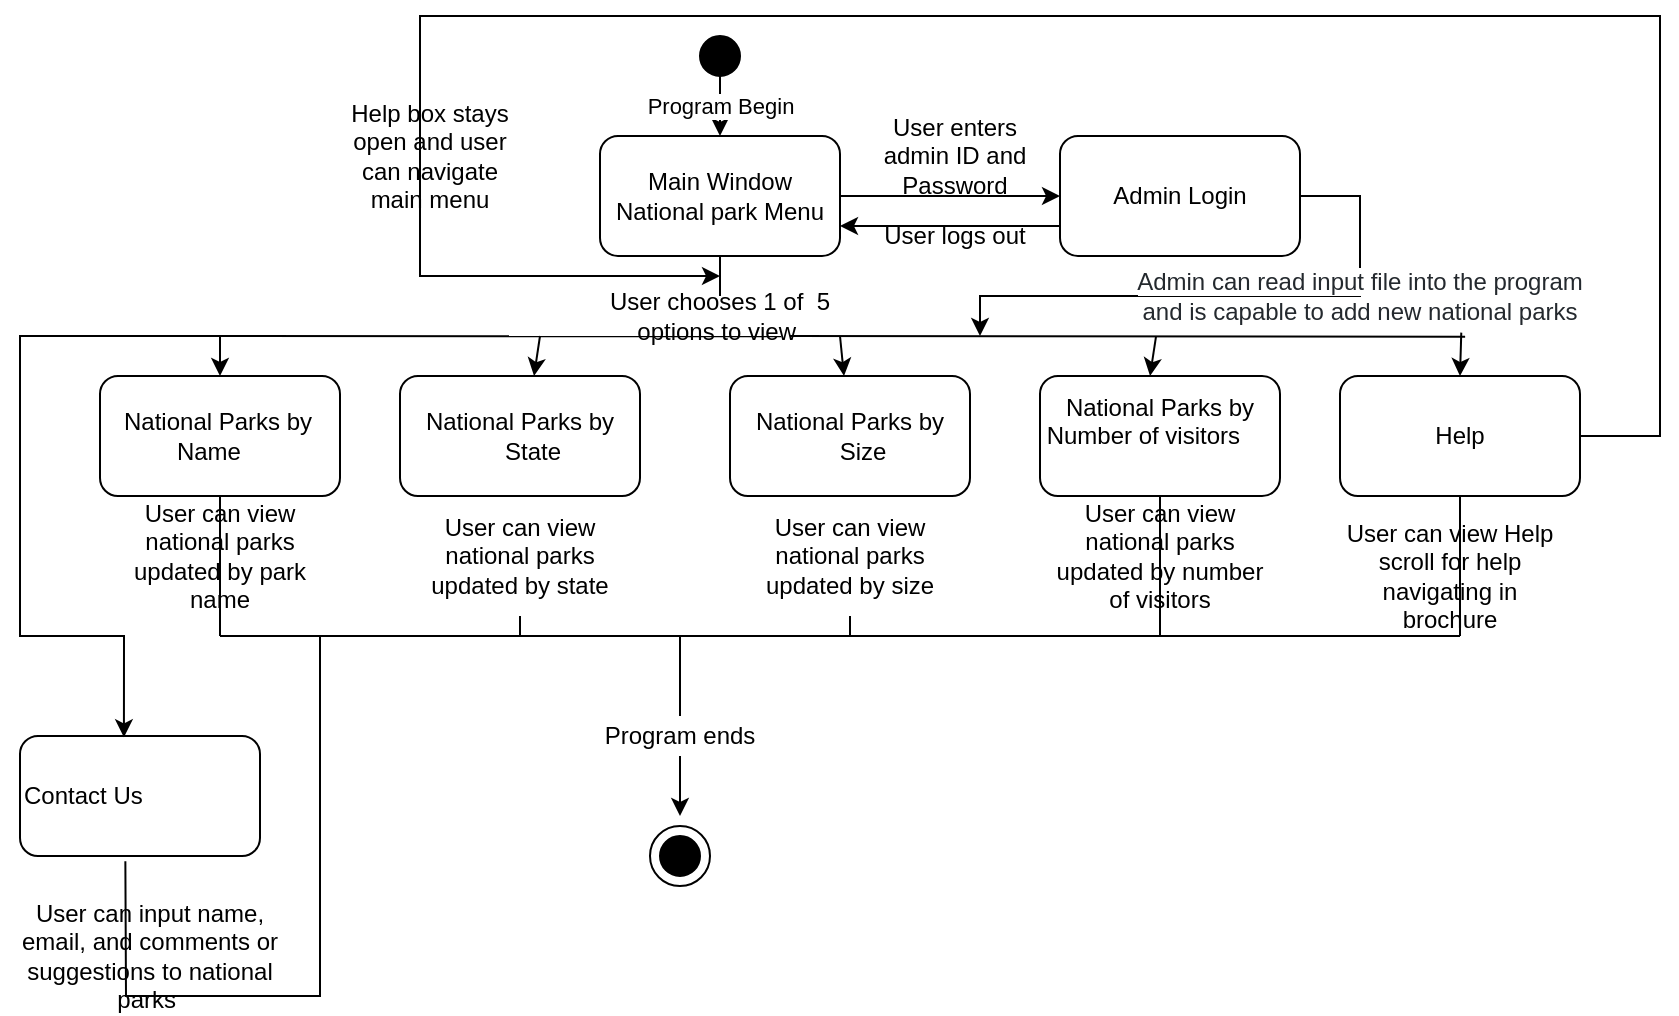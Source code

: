 <mxfile version="13.7.7" type="github">
  <diagram id="R8FwQb0idkxKhGl7eEte" name="Page-1">
    <mxGraphModel dx="782" dy="429" grid="1" gridSize="10" guides="1" tooltips="1" connect="1" arrows="1" fold="1" page="1" pageScale="1" pageWidth="850" pageHeight="1100" math="0" shadow="0">
      <root>
        <mxCell id="0" />
        <mxCell id="1" parent="0" />
        <mxCell id="hHhzZHl6oqhR6jB0dMHu-8" value="" style="endArrow=classic;html=1;exitX=1;exitY=0.5;exitDx=0;exitDy=0;" edge="1" parent="1" source="QrAmCbrqn0bO8yuNC-rT-5">
          <mxGeometry width="50" height="50" relative="1" as="geometry">
            <mxPoint x="420" y="110" as="sourcePoint" />
            <mxPoint x="530" y="100" as="targetPoint" />
          </mxGeometry>
        </mxCell>
        <mxCell id="hHhzZHl6oqhR6jB0dMHu-1" value="User enters admin ID and Password" style="text;html=1;strokeColor=none;fillColor=none;align=center;verticalAlign=middle;whiteSpace=wrap;rounded=0;" vertex="1" parent="1">
          <mxGeometry x="435" y="70" width="85" height="20" as="geometry" />
        </mxCell>
        <mxCell id="QrAmCbrqn0bO8yuNC-rT-1" value="" style="ellipse;whiteSpace=wrap;html=1;aspect=fixed;fillColor=#000000;" parent="1" vertex="1">
          <mxGeometry x="350" y="20" width="20" height="20" as="geometry" />
        </mxCell>
        <mxCell id="QrAmCbrqn0bO8yuNC-rT-5" value="Main Window&lt;br&gt;&lt;div class=&quot;O0&quot; style=&quot;margin-top: 0pt ; margin-bottom: 0pt ; margin-left: 0.38in ; text-indent: -0.38in&quot;&gt;National park Menu&lt;/div&gt;" style="rounded=1;whiteSpace=wrap;html=1;fillColor=none;" parent="1" vertex="1">
          <mxGeometry x="300" y="70" width="120" height="60" as="geometry" />
        </mxCell>
        <mxCell id="QrAmCbrqn0bO8yuNC-rT-12" value="&lt;div class=&quot;O0&quot; style=&quot;margin-top: 0pt ; margin-bottom: 0pt ; margin-left: 0.38in ; text-indent: -0.38in&quot;&gt;National Parks by State&amp;nbsp; &amp;nbsp; &amp;nbsp; &amp;nbsp;&lt;/div&gt;" style="rounded=1;whiteSpace=wrap;html=1;fillColor=none;" parent="1" vertex="1">
          <mxGeometry x="200" y="190" width="120" height="60" as="geometry" />
        </mxCell>
        <mxCell id="QrAmCbrqn0bO8yuNC-rT-13" value="&lt;span style=&quot;text-indent: -36.48px&quot;&gt;National Parks by Number of visitors&amp;nbsp; &amp;nbsp; &amp;nbsp; &amp;nbsp;&lt;/span&gt;" style="rounded=1;whiteSpace=wrap;html=1;fillColor=none;" parent="1" vertex="1">
          <mxGeometry x="520" y="190" width="120" height="60" as="geometry" />
        </mxCell>
        <mxCell id="QrAmCbrqn0bO8yuNC-rT-23" value="" style="endArrow=classic;html=1;exitX=0.5;exitY=1;exitDx=0;exitDy=0;entryX=0.5;entryY=0;entryDx=0;entryDy=0;" parent="1" source="QrAmCbrqn0bO8yuNC-rT-1" target="QrAmCbrqn0bO8yuNC-rT-5" edge="1">
          <mxGeometry relative="1" as="geometry">
            <mxPoint x="340" y="40" as="sourcePoint" />
            <mxPoint x="500" y="40" as="targetPoint" />
          </mxGeometry>
        </mxCell>
        <mxCell id="QrAmCbrqn0bO8yuNC-rT-24" value="Program Begin" style="edgeLabel;resizable=0;html=1;align=center;verticalAlign=middle;" parent="QrAmCbrqn0bO8yuNC-rT-23" connectable="0" vertex="1">
          <mxGeometry relative="1" as="geometry" />
        </mxCell>
        <mxCell id="QrAmCbrqn0bO8yuNC-rT-28" value="" style="endArrow=none;html=1;entryX=0.5;entryY=1;entryDx=0;entryDy=0;" parent="1" target="QrAmCbrqn0bO8yuNC-rT-5" edge="1" source="hHhzZHl6oqhR6jB0dMHu-3">
          <mxGeometry width="50" height="50" relative="1" as="geometry">
            <mxPoint x="360" y="170" as="sourcePoint" />
            <mxPoint x="430" y="200" as="targetPoint" />
          </mxGeometry>
        </mxCell>
        <mxCell id="QrAmCbrqn0bO8yuNC-rT-29" value="" style="endArrow=none;html=1;entryX=0.719;entryY=1.008;entryDx=0;entryDy=0;entryPerimeter=0;exitX=0.75;exitY=1;exitDx=0;exitDy=0;" parent="1" edge="1" target="hHhzZHl6oqhR6jB0dMHu-36" source="hHhzZHl6oqhR6jB0dMHu-3">
          <mxGeometry width="50" height="50" relative="1" as="geometry">
            <mxPoint x="200" y="170" as="sourcePoint" />
            <mxPoint x="540" y="170" as="targetPoint" />
            <Array as="points" />
          </mxGeometry>
        </mxCell>
        <mxCell id="QrAmCbrqn0bO8yuNC-rT-11" value="&lt;div class=&quot;O0&quot; style=&quot;margin-top: 0pt ; margin-bottom: 0pt ; margin-left: 0.38in ; text-indent: -0.38in&quot;&gt;&amp;nbsp; &amp;nbsp;National Parks by Name&lt;/div&gt;" style="rounded=1;whiteSpace=wrap;html=1;fillColor=none;align=left;" parent="1" vertex="1">
          <mxGeometry x="50" y="190" width="120" height="60" as="geometry" />
        </mxCell>
        <mxCell id="QrAmCbrqn0bO8yuNC-rT-37" value="&lt;div class=&quot;O0&quot; style=&quot;margin-top: 0pt ; margin-bottom: 0pt ; margin-left: 0.38in ; text-indent: -0.38in&quot;&gt;National Parks by Size&amp;nbsp; &amp;nbsp; &amp;nbsp; &amp;nbsp;&lt;/div&gt;" style="rounded=1;whiteSpace=wrap;html=1;fillColor=none;" parent="1" vertex="1">
          <mxGeometry x="365" y="190" width="120" height="60" as="geometry" />
        </mxCell>
        <mxCell id="QrAmCbrqn0bO8yuNC-rT-43" value="Admin Login" style="rounded=1;whiteSpace=wrap;html=1;fillColor=none;" parent="1" vertex="1">
          <mxGeometry x="530" y="70" width="120" height="60" as="geometry" />
        </mxCell>
        <mxCell id="hHhzZHl6oqhR6jB0dMHu-4" value="" style="endArrow=none;html=1;entryX=0.5;entryY=1;entryDx=0;entryDy=0;" edge="1" parent="1" target="hHhzZHl6oqhR6jB0dMHu-3">
          <mxGeometry width="50" height="50" relative="1" as="geometry">
            <mxPoint x="360" y="170" as="sourcePoint" />
            <mxPoint x="360" y="140" as="targetPoint" />
          </mxGeometry>
        </mxCell>
        <mxCell id="hHhzZHl6oqhR6jB0dMHu-9" value="" style="endArrow=classic;html=1;exitX=0;exitY=0.75;exitDx=0;exitDy=0;entryX=1;entryY=0.75;entryDx=0;entryDy=0;" edge="1" parent="1" source="QrAmCbrqn0bO8yuNC-rT-43" target="QrAmCbrqn0bO8yuNC-rT-5">
          <mxGeometry width="50" height="50" relative="1" as="geometry">
            <mxPoint x="380" y="210" as="sourcePoint" />
            <mxPoint x="430" y="160" as="targetPoint" />
          </mxGeometry>
        </mxCell>
        <mxCell id="hHhzZHl6oqhR6jB0dMHu-10" value="User logs out" style="text;html=1;strokeColor=none;fillColor=none;align=center;verticalAlign=middle;whiteSpace=wrap;rounded=0;" vertex="1" parent="1">
          <mxGeometry x="441.25" y="110" width="72.5" height="20" as="geometry" />
        </mxCell>
        <mxCell id="hHhzZHl6oqhR6jB0dMHu-12" value="" style="endArrow=classic;html=1;strokeColor=#000000;" edge="1" parent="1" target="QrAmCbrqn0bO8yuNC-rT-11">
          <mxGeometry width="50" height="50" relative="1" as="geometry">
            <mxPoint x="110" y="170" as="sourcePoint" />
            <mxPoint x="430" y="100" as="targetPoint" />
            <Array as="points" />
          </mxGeometry>
        </mxCell>
        <mxCell id="hHhzZHl6oqhR6jB0dMHu-14" value="" style="endArrow=classic;html=1;strokeColor=#000000;" edge="1" parent="1">
          <mxGeometry width="50" height="50" relative="1" as="geometry">
            <mxPoint x="270" y="170" as="sourcePoint" />
            <mxPoint x="267" y="190" as="targetPoint" />
          </mxGeometry>
        </mxCell>
        <mxCell id="hHhzZHl6oqhR6jB0dMHu-15" value="" style="endArrow=classic;html=1;strokeColor=#000000;" edge="1" parent="1" target="QrAmCbrqn0bO8yuNC-rT-37">
          <mxGeometry width="50" height="50" relative="1" as="geometry">
            <mxPoint x="420" y="170" as="sourcePoint" />
            <mxPoint x="430" y="100" as="targetPoint" />
          </mxGeometry>
        </mxCell>
        <mxCell id="hHhzZHl6oqhR6jB0dMHu-16" value="" style="endArrow=classic;html=1;strokeColor=#000000;exitX=0.075;exitY=1.008;exitDx=0;exitDy=0;exitPerimeter=0;" edge="1" parent="1" source="hHhzZHl6oqhR6jB0dMHu-36">
          <mxGeometry width="50" height="50" relative="1" as="geometry">
            <mxPoint x="580" y="176" as="sourcePoint" />
            <mxPoint x="575" y="190" as="targetPoint" />
          </mxGeometry>
        </mxCell>
        <mxCell id="hHhzZHl6oqhR6jB0dMHu-17" value="" style="endArrow=none;html=1;strokeColor=#000000;entryX=0.5;entryY=1;entryDx=0;entryDy=0;" edge="1" parent="1" target="QrAmCbrqn0bO8yuNC-rT-11">
          <mxGeometry width="50" height="50" relative="1" as="geometry">
            <mxPoint x="110" y="320" as="sourcePoint" />
            <mxPoint x="430" y="100" as="targetPoint" />
          </mxGeometry>
        </mxCell>
        <mxCell id="hHhzZHl6oqhR6jB0dMHu-18" value="" style="endArrow=none;html=1;strokeColor=#000000;entryX=0.5;entryY=1;entryDx=0;entryDy=0;" edge="1" parent="1" source="hHhzZHl6oqhR6jB0dMHu-38" target="QrAmCbrqn0bO8yuNC-rT-12">
          <mxGeometry width="50" height="50" relative="1" as="geometry">
            <mxPoint x="260" y="320" as="sourcePoint" />
            <mxPoint x="120" y="260" as="targetPoint" />
          </mxGeometry>
        </mxCell>
        <mxCell id="hHhzZHl6oqhR6jB0dMHu-19" value="" style="endArrow=none;html=1;strokeColor=#000000;" edge="1" parent="1" source="hHhzZHl6oqhR6jB0dMHu-40">
          <mxGeometry width="50" height="50" relative="1" as="geometry">
            <mxPoint x="425" y="320" as="sourcePoint" />
            <mxPoint x="425" y="250" as="targetPoint" />
          </mxGeometry>
        </mxCell>
        <mxCell id="hHhzZHl6oqhR6jB0dMHu-20" value="" style="endArrow=none;html=1;strokeColor=#000000;entryX=0.5;entryY=1;entryDx=0;entryDy=0;" edge="1" parent="1" target="QrAmCbrqn0bO8yuNC-rT-13">
          <mxGeometry width="50" height="50" relative="1" as="geometry">
            <mxPoint x="580" y="320" as="sourcePoint" />
            <mxPoint x="435" y="260" as="targetPoint" />
          </mxGeometry>
        </mxCell>
        <mxCell id="hHhzZHl6oqhR6jB0dMHu-22" value="" style="endArrow=none;html=1;strokeColor=#000000;" edge="1" parent="1">
          <mxGeometry width="50" height="50" relative="1" as="geometry">
            <mxPoint x="110" y="320" as="sourcePoint" />
            <mxPoint x="580" y="320" as="targetPoint" />
          </mxGeometry>
        </mxCell>
        <mxCell id="hHhzZHl6oqhR6jB0dMHu-23" value="" style="endArrow=classic;html=1;strokeColor=#000000;" edge="1" parent="1" source="hHhzZHl6oqhR6jB0dMHu-29">
          <mxGeometry width="50" height="50" relative="1" as="geometry">
            <mxPoint x="340" y="320" as="sourcePoint" />
            <mxPoint x="340" y="410" as="targetPoint" />
          </mxGeometry>
        </mxCell>
        <mxCell id="hHhzZHl6oqhR6jB0dMHu-24" value="" style="ellipse;whiteSpace=wrap;html=1;aspect=fixed;fillColor=#000000;" vertex="1" parent="1">
          <mxGeometry x="330" y="420" width="20" height="20" as="geometry" />
        </mxCell>
        <mxCell id="hHhzZHl6oqhR6jB0dMHu-26" value="" style="ellipse;whiteSpace=wrap;html=1;aspect=fixed;fillColor=none;" vertex="1" parent="1">
          <mxGeometry x="325" y="415" width="30" height="30" as="geometry" />
        </mxCell>
        <mxCell id="hHhzZHl6oqhR6jB0dMHu-29" value="Program ends" style="text;html=1;strokeColor=none;fillColor=none;align=center;verticalAlign=middle;whiteSpace=wrap;rounded=0;" vertex="1" parent="1">
          <mxGeometry x="285" y="360" width="110" height="20" as="geometry" />
        </mxCell>
        <mxCell id="hHhzZHl6oqhR6jB0dMHu-32" value="" style="endArrow=none;html=1;strokeColor=#000000;entryX=0.5;entryY=0;entryDx=0;entryDy=0;" edge="1" parent="1" target="hHhzZHl6oqhR6jB0dMHu-29">
          <mxGeometry width="50" height="50" relative="1" as="geometry">
            <mxPoint x="340" y="320" as="sourcePoint" />
            <mxPoint x="430" y="210" as="targetPoint" />
          </mxGeometry>
        </mxCell>
        <mxCell id="hHhzZHl6oqhR6jB0dMHu-33" value="" style="endArrow=classic;html=1;strokeColor=#000000;exitX=1;exitY=0.5;exitDx=0;exitDy=0;rounded=0;" edge="1" parent="1" source="QrAmCbrqn0bO8yuNC-rT-43">
          <mxGeometry width="50" height="50" relative="1" as="geometry">
            <mxPoint x="680" y="100" as="sourcePoint" />
            <mxPoint x="490" y="170" as="targetPoint" />
            <Array as="points">
              <mxPoint x="680" y="100" />
              <mxPoint x="680" y="150" />
              <mxPoint x="490" y="150" />
            </Array>
          </mxGeometry>
        </mxCell>
        <mxCell id="hHhzZHl6oqhR6jB0dMHu-35" value="User can view national parks updated by park name" style="text;html=1;strokeColor=none;fillColor=none;align=center;verticalAlign=middle;whiteSpace=wrap;rounded=0;" vertex="1" parent="1">
          <mxGeometry x="55" y="250" width="110" height="60" as="geometry" />
        </mxCell>
        <mxCell id="hHhzZHl6oqhR6jB0dMHu-36" value="&lt;span style=&quot;color: rgb(36 , 41 , 46) ; background-color: rgb(255 , 255 , 255)&quot;&gt;&lt;font style=&quot;font-size: 12px&quot;&gt;Admin can read input file into the program and is capable to add new national parks&lt;/font&gt;&lt;/span&gt;" style="text;html=1;strokeColor=none;fillColor=none;align=center;verticalAlign=middle;whiteSpace=wrap;rounded=0;" vertex="1" parent="1">
          <mxGeometry x="560" y="130" width="240" height="40" as="geometry" />
        </mxCell>
        <mxCell id="hHhzZHl6oqhR6jB0dMHu-41" value="User can view national parks updated by number of visitors" style="text;html=1;strokeColor=none;fillColor=none;align=center;verticalAlign=middle;whiteSpace=wrap;rounded=0;" vertex="1" parent="1">
          <mxGeometry x="525" y="250" width="110" height="60" as="geometry" />
        </mxCell>
        <mxCell id="hHhzZHl6oqhR6jB0dMHu-44" value="" style="endArrow=classic;html=1;strokeColor=#000000;exitX=0.711;exitY=0.958;exitDx=0;exitDy=0;exitPerimeter=0;" edge="1" parent="1" source="hHhzZHl6oqhR6jB0dMHu-36">
          <mxGeometry width="50" height="50" relative="1" as="geometry">
            <mxPoint x="736" y="171" as="sourcePoint" />
            <mxPoint x="730" y="190" as="targetPoint" />
          </mxGeometry>
        </mxCell>
        <mxCell id="hHhzZHl6oqhR6jB0dMHu-45" value="&lt;span style=&quot;text-indent: -36.48px&quot;&gt;Help&lt;/span&gt;" style="rounded=1;whiteSpace=wrap;html=1;fillColor=none;" vertex="1" parent="1">
          <mxGeometry x="670" y="190" width="120" height="60" as="geometry" />
        </mxCell>
        <mxCell id="hHhzZHl6oqhR6jB0dMHu-46" value="" style="endArrow=none;html=1;strokeColor=#000000;entryX=0.5;entryY=1;entryDx=0;entryDy=0;" edge="1" parent="1" target="hHhzZHl6oqhR6jB0dMHu-45">
          <mxGeometry width="50" height="50" relative="1" as="geometry">
            <mxPoint x="730" y="320" as="sourcePoint" />
            <mxPoint x="760" y="250" as="targetPoint" />
          </mxGeometry>
        </mxCell>
        <mxCell id="hHhzZHl6oqhR6jB0dMHu-47" value="" style="endArrow=none;html=1;strokeColor=#000000;" edge="1" parent="1">
          <mxGeometry width="50" height="50" relative="1" as="geometry">
            <mxPoint x="577" y="320" as="sourcePoint" />
            <mxPoint x="730" y="320" as="targetPoint" />
          </mxGeometry>
        </mxCell>
        <mxCell id="hHhzZHl6oqhR6jB0dMHu-48" value="" style="endArrow=classic;html=1;strokeColor=#000000;exitX=1;exitY=0.5;exitDx=0;exitDy=0;rounded=0;" edge="1" parent="1" source="hHhzZHl6oqhR6jB0dMHu-45">
          <mxGeometry width="50" height="50" relative="1" as="geometry">
            <mxPoint x="460" y="220" as="sourcePoint" />
            <mxPoint x="360" y="140" as="targetPoint" />
            <Array as="points">
              <mxPoint x="830" y="220" />
              <mxPoint x="830" y="10" />
              <mxPoint x="640" y="10" />
              <mxPoint x="210" y="10" />
              <mxPoint x="210" y="140" />
            </Array>
          </mxGeometry>
        </mxCell>
        <mxCell id="hHhzZHl6oqhR6jB0dMHu-3" value="User chooses 1 of&amp;nbsp; 5 options to view&amp;nbsp;" style="text;html=1;strokeColor=none;fillColor=none;align=center;verticalAlign=middle;whiteSpace=wrap;rounded=0;" vertex="1" parent="1">
          <mxGeometry x="290" y="150" width="140" height="20" as="geometry" />
        </mxCell>
        <mxCell id="hHhzZHl6oqhR6jB0dMHu-49" value="" style="endArrow=none;html=1;entryX=0.719;entryY=1.008;entryDx=0;entryDy=0;entryPerimeter=0;" edge="1" parent="1" target="hHhzZHl6oqhR6jB0dMHu-3">
          <mxGeometry width="50" height="50" relative="1" as="geometry">
            <mxPoint x="110" y="170" as="sourcePoint" />
            <mxPoint x="732.56" y="170.32" as="targetPoint" />
            <Array as="points" />
          </mxGeometry>
        </mxCell>
        <mxCell id="hHhzZHl6oqhR6jB0dMHu-51" value="User can view Help scroll for help navigating in brochure" style="text;html=1;strokeColor=none;fillColor=none;align=center;verticalAlign=middle;whiteSpace=wrap;rounded=0;" vertex="1" parent="1">
          <mxGeometry x="670" y="260" width="110" height="60" as="geometry" />
        </mxCell>
        <mxCell id="hHhzZHl6oqhR6jB0dMHu-52" value="Help box stays open and user can navigate main menu" style="text;html=1;strokeColor=none;fillColor=none;align=center;verticalAlign=middle;whiteSpace=wrap;rounded=0;" vertex="1" parent="1">
          <mxGeometry x="170" y="60" width="90" height="40" as="geometry" />
        </mxCell>
        <mxCell id="hHhzZHl6oqhR6jB0dMHu-57" value="" style="endArrow=classic;html=1;strokeColor=#000000;rounded=0;entryX=0.433;entryY=0.011;entryDx=0;entryDy=0;entryPerimeter=0;" edge="1" parent="1" target="hHhzZHl6oqhR6jB0dMHu-62">
          <mxGeometry width="50" height="50" relative="1" as="geometry">
            <mxPoint x="110" y="170" as="sourcePoint" />
            <mxPoint x="10" y="380" as="targetPoint" />
            <Array as="points">
              <mxPoint x="10" y="170" />
              <mxPoint x="10" y="320" />
              <mxPoint x="62" y="320" />
            </Array>
          </mxGeometry>
        </mxCell>
        <mxCell id="hHhzZHl6oqhR6jB0dMHu-38" value="User can view national parks updated by state" style="text;html=1;strokeColor=none;fillColor=none;align=center;verticalAlign=middle;whiteSpace=wrap;rounded=0;" vertex="1" parent="1">
          <mxGeometry x="205" y="250" width="110" height="60" as="geometry" />
        </mxCell>
        <mxCell id="hHhzZHl6oqhR6jB0dMHu-59" value="" style="endArrow=none;html=1;strokeColor=#000000;entryX=0.5;entryY=1;entryDx=0;entryDy=0;" edge="1" parent="1" target="hHhzZHl6oqhR6jB0dMHu-38">
          <mxGeometry width="50" height="50" relative="1" as="geometry">
            <mxPoint x="260" y="320" as="sourcePoint" />
            <mxPoint x="260" y="250" as="targetPoint" />
          </mxGeometry>
        </mxCell>
        <mxCell id="hHhzZHl6oqhR6jB0dMHu-40" value="User can view national parks updated by size" style="text;html=1;strokeColor=none;fillColor=none;align=center;verticalAlign=middle;whiteSpace=wrap;rounded=0;" vertex="1" parent="1">
          <mxGeometry x="370" y="250" width="110" height="60" as="geometry" />
        </mxCell>
        <mxCell id="hHhzZHl6oqhR6jB0dMHu-60" value="" style="endArrow=none;html=1;strokeColor=#000000;" edge="1" parent="1" target="hHhzZHl6oqhR6jB0dMHu-40">
          <mxGeometry width="50" height="50" relative="1" as="geometry">
            <mxPoint x="425" y="320" as="sourcePoint" />
            <mxPoint x="425" y="250" as="targetPoint" />
          </mxGeometry>
        </mxCell>
        <mxCell id="hHhzZHl6oqhR6jB0dMHu-62" value="&lt;div class=&quot;O0&quot; style=&quot;margin-top: 0pt ; margin-bottom: 0pt ; margin-left: 0.38in ; text-indent: -0.38in&quot;&gt;Contact Us&amp;nbsp;&lt;/div&gt;" style="rounded=1;whiteSpace=wrap;html=1;fillColor=none;align=left;" vertex="1" parent="1">
          <mxGeometry x="10" y="370" width="120" height="60" as="geometry" />
        </mxCell>
        <mxCell id="hHhzZHl6oqhR6jB0dMHu-63" value="" style="endArrow=none;html=1;strokeColor=#000000;exitX=0.439;exitY=1.044;exitDx=0;exitDy=0;exitPerimeter=0;rounded=0;" edge="1" parent="1" source="hHhzZHl6oqhR6jB0dMHu-62">
          <mxGeometry width="50" height="50" relative="1" as="geometry">
            <mxPoint x="230" y="450" as="sourcePoint" />
            <mxPoint x="160" y="320" as="targetPoint" />
            <Array as="points">
              <mxPoint x="63" y="500" />
              <mxPoint x="160" y="500" />
            </Array>
          </mxGeometry>
        </mxCell>
        <mxCell id="hHhzZHl6oqhR6jB0dMHu-64" value="User can input name, email, and comments or suggestions to national parks&amp;nbsp;" style="text;html=1;strokeColor=none;fillColor=none;align=center;verticalAlign=middle;whiteSpace=wrap;rounded=0;" vertex="1" parent="1">
          <mxGeometry y="470" width="150" height="20" as="geometry" />
        </mxCell>
      </root>
    </mxGraphModel>
  </diagram>
</mxfile>
